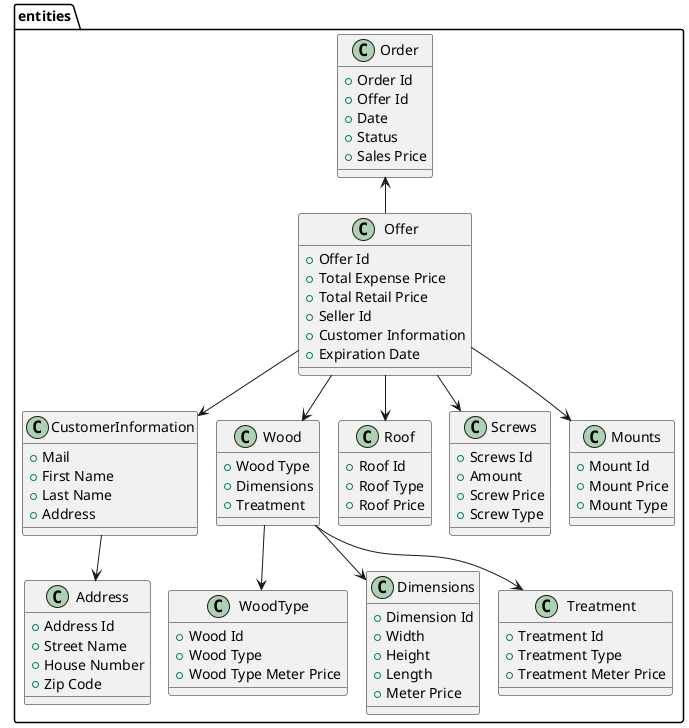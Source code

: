 @startuml

!pragma layout smetana

package entities {
    class CustomerInformation {
        + Mail
        + First Name
        + Last Name
        + Address
    }
    class Order {
        + Order Id
        + Offer Id
        + Date
        + Status
        + Sales Price
    }
    class Offer {
        + Offer Id
        + Total Expense Price
        + Total Retail Price
        + Seller Id
        + Customer Information
        + Expiration Date
    }
    class Wood {
        + Wood Type
        + Dimensions
        + Treatment
    }

    class WoodType {
        + Wood Id
        + Wood Type
        + Wood Type Meter Price
    }
    class Roof {
        + Roof Id
        + Roof Type
        + Roof Price
    }

    class Screws {
        + Screws Id
        + Amount
        + Screw Price
        + Screw Type
    }

    class Mounts {
        + Mount Id
        + Mount Price
        + Mount Type
    }

    class Dimensions {
        + Dimension Id
        + Width
        + Height
        + Length
        + Meter Price
    }

    class Treatment {
        + Treatment Id
        + Treatment Type
        + Treatment Meter Price
    }
    Class Address {
        + Address Id
        + Street Name
        + House Number
        + Zip Code
    }
}

entities.Order <-- entities.Offer

entities.Offer --> entities.Wood
entities.Offer --> entities.Screws
entities.Offer --> entities.Mounts
entities.Offer --> entities.Roof
entities.Offer --> entities.CustomerInformation


entities.Wood --> entities.Dimensions
entities.Wood --> entities.Treatment
entities.Wood --> entities.WoodType

entities.CustomerInformation --> entities.Address
@enduml
